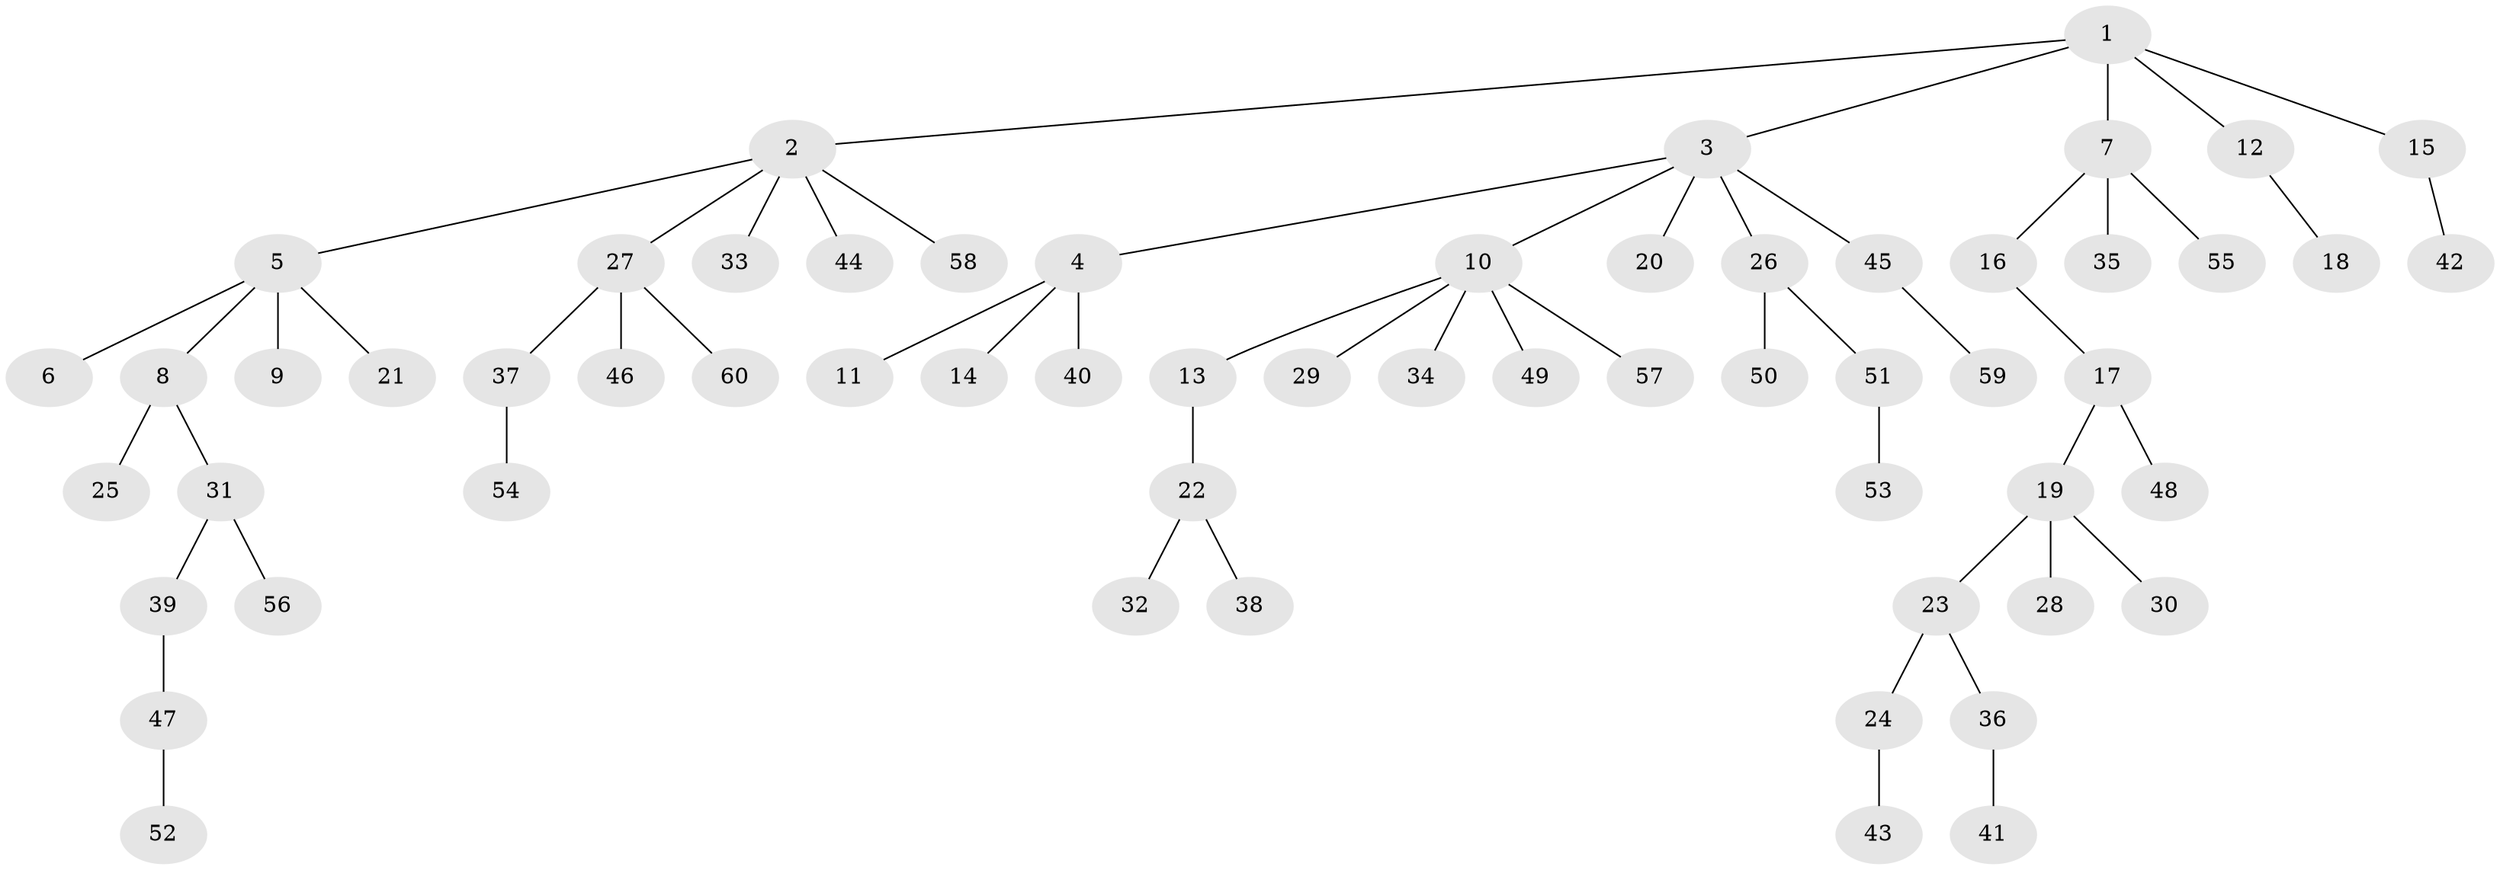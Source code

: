 // Generated by graph-tools (version 1.1) at 2025/11/02/27/25 16:11:26]
// undirected, 60 vertices, 59 edges
graph export_dot {
graph [start="1"]
  node [color=gray90,style=filled];
  1;
  2;
  3;
  4;
  5;
  6;
  7;
  8;
  9;
  10;
  11;
  12;
  13;
  14;
  15;
  16;
  17;
  18;
  19;
  20;
  21;
  22;
  23;
  24;
  25;
  26;
  27;
  28;
  29;
  30;
  31;
  32;
  33;
  34;
  35;
  36;
  37;
  38;
  39;
  40;
  41;
  42;
  43;
  44;
  45;
  46;
  47;
  48;
  49;
  50;
  51;
  52;
  53;
  54;
  55;
  56;
  57;
  58;
  59;
  60;
  1 -- 2;
  1 -- 3;
  1 -- 7;
  1 -- 12;
  1 -- 15;
  2 -- 5;
  2 -- 27;
  2 -- 33;
  2 -- 44;
  2 -- 58;
  3 -- 4;
  3 -- 10;
  3 -- 20;
  3 -- 26;
  3 -- 45;
  4 -- 11;
  4 -- 14;
  4 -- 40;
  5 -- 6;
  5 -- 8;
  5 -- 9;
  5 -- 21;
  7 -- 16;
  7 -- 35;
  7 -- 55;
  8 -- 25;
  8 -- 31;
  10 -- 13;
  10 -- 29;
  10 -- 34;
  10 -- 49;
  10 -- 57;
  12 -- 18;
  13 -- 22;
  15 -- 42;
  16 -- 17;
  17 -- 19;
  17 -- 48;
  19 -- 23;
  19 -- 28;
  19 -- 30;
  22 -- 32;
  22 -- 38;
  23 -- 24;
  23 -- 36;
  24 -- 43;
  26 -- 50;
  26 -- 51;
  27 -- 37;
  27 -- 46;
  27 -- 60;
  31 -- 39;
  31 -- 56;
  36 -- 41;
  37 -- 54;
  39 -- 47;
  45 -- 59;
  47 -- 52;
  51 -- 53;
}
